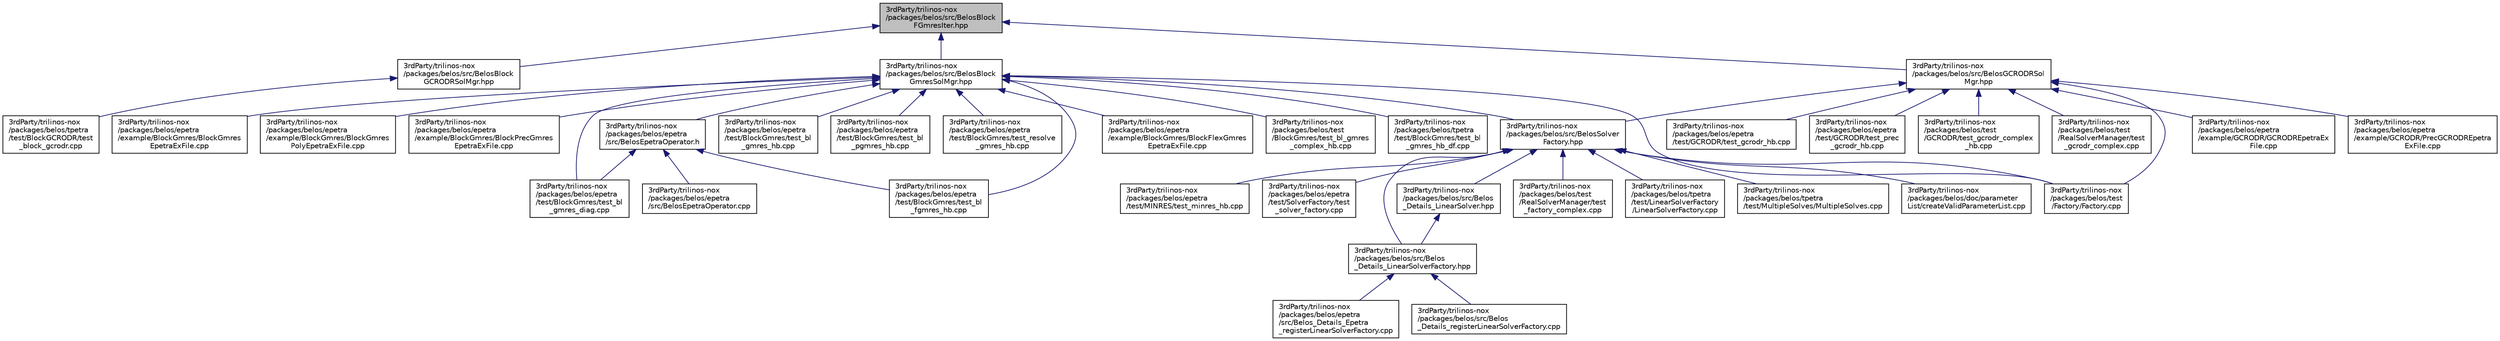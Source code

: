digraph "3rdParty/trilinos-nox/packages/belos/src/BelosBlockFGmresIter.hpp"
{
  edge [fontname="Helvetica",fontsize="10",labelfontname="Helvetica",labelfontsize="10"];
  node [fontname="Helvetica",fontsize="10",shape=record];
  Node96 [label="3rdParty/trilinos-nox\l/packages/belos/src/BelosBlock\lFGmresIter.hpp",height=0.2,width=0.4,color="black", fillcolor="grey75", style="filled", fontcolor="black"];
  Node96 -> Node97 [dir="back",color="midnightblue",fontsize="10",style="solid",fontname="Helvetica"];
  Node97 [label="3rdParty/trilinos-nox\l/packages/belos/src/BelosBlock\lGCRODRSolMgr.hpp",height=0.2,width=0.4,color="black", fillcolor="white", style="filled",URL="$dc/d53/_belos_block_g_c_r_o_d_r_sol_mgr_8hpp.html",tooltip="A solver manager for the Block GCRO-DR (Block Recycling GMRES) linear solver. "];
  Node97 -> Node98 [dir="back",color="midnightblue",fontsize="10",style="solid",fontname="Helvetica"];
  Node98 [label="3rdParty/trilinos-nox\l/packages/belos/tpetra\l/test/BlockGCRODR/test\l_block_gcrodr.cpp",height=0.2,width=0.4,color="black", fillcolor="white", style="filled",URL="$dc/d6b/test__block__gcrodr_8cpp.html"];
  Node96 -> Node99 [dir="back",color="midnightblue",fontsize="10",style="solid",fontname="Helvetica"];
  Node99 [label="3rdParty/trilinos-nox\l/packages/belos/src/BelosBlock\lGmresSolMgr.hpp",height=0.2,width=0.4,color="black", fillcolor="white", style="filled",URL="$d6/d92/_belos_block_gmres_sol_mgr_8hpp.html",tooltip="The Belos::BlockGmresSolMgr provides a solver manager for the BlockGmres linear solver. "];
  Node99 -> Node100 [dir="back",color="midnightblue",fontsize="10",style="solid",fontname="Helvetica"];
  Node100 [label="3rdParty/trilinos-nox\l/packages/belos/epetra\l/example/BlockGmres/BlockFlexGmres\lEpetraExFile.cpp",height=0.2,width=0.4,color="black", fillcolor="white", style="filled",URL="$d6/da8/_block_flex_gmres_epetra_ex_file_8cpp.html"];
  Node99 -> Node101 [dir="back",color="midnightblue",fontsize="10",style="solid",fontname="Helvetica"];
  Node101 [label="3rdParty/trilinos-nox\l/packages/belos/epetra\l/example/BlockGmres/BlockGmres\lEpetraExFile.cpp",height=0.2,width=0.4,color="black", fillcolor="white", style="filled",URL="$d9/d34/_block_gmres_epetra_ex_file_8cpp.html"];
  Node99 -> Node102 [dir="back",color="midnightblue",fontsize="10",style="solid",fontname="Helvetica"];
  Node102 [label="3rdParty/trilinos-nox\l/packages/belos/epetra\l/example/BlockGmres/BlockGmres\lPolyEpetraExFile.cpp",height=0.2,width=0.4,color="black", fillcolor="white", style="filled",URL="$dc/d56/_block_gmres_poly_epetra_ex_file_8cpp.html"];
  Node99 -> Node103 [dir="back",color="midnightblue",fontsize="10",style="solid",fontname="Helvetica"];
  Node103 [label="3rdParty/trilinos-nox\l/packages/belos/epetra\l/example/BlockGmres/BlockPrecGmres\lEpetraExFile.cpp",height=0.2,width=0.4,color="black", fillcolor="white", style="filled",URL="$d1/d03/_block_prec_gmres_epetra_ex_file_8cpp.html"];
  Node99 -> Node104 [dir="back",color="midnightblue",fontsize="10",style="solid",fontname="Helvetica"];
  Node104 [label="3rdParty/trilinos-nox\l/packages/belos/epetra\l/src/BelosEpetraOperator.h",height=0.2,width=0.4,color="black", fillcolor="white", style="filled",URL="$d7/d50/_belos_epetra_operator_8h.html",tooltip="This file provides an Epetra_Operator interface so Belos can be integrated into other codes as an abs..."];
  Node104 -> Node105 [dir="back",color="midnightblue",fontsize="10",style="solid",fontname="Helvetica"];
  Node105 [label="3rdParty/trilinos-nox\l/packages/belos/epetra\l/src/BelosEpetraOperator.cpp",height=0.2,width=0.4,color="black", fillcolor="white", style="filled",URL="$d8/d97/_belos_epetra_operator_8cpp.html",tooltip="This file provides the implementation for an Epetra_Operator interface so Belos can be integrated int..."];
  Node104 -> Node106 [dir="back",color="midnightblue",fontsize="10",style="solid",fontname="Helvetica"];
  Node106 [label="3rdParty/trilinos-nox\l/packages/belos/epetra\l/test/BlockGmres/test_bl\l_fgmres_hb.cpp",height=0.2,width=0.4,color="black", fillcolor="white", style="filled",URL="$de/d36/test__bl__fgmres__hb_8cpp.html"];
  Node104 -> Node107 [dir="back",color="midnightblue",fontsize="10",style="solid",fontname="Helvetica"];
  Node107 [label="3rdParty/trilinos-nox\l/packages/belos/epetra\l/test/BlockGmres/test_bl\l_gmres_diag.cpp",height=0.2,width=0.4,color="black", fillcolor="white", style="filled",URL="$de/dd8/test__bl__gmres__diag_8cpp.html"];
  Node99 -> Node106 [dir="back",color="midnightblue",fontsize="10",style="solid",fontname="Helvetica"];
  Node99 -> Node107 [dir="back",color="midnightblue",fontsize="10",style="solid",fontname="Helvetica"];
  Node99 -> Node108 [dir="back",color="midnightblue",fontsize="10",style="solid",fontname="Helvetica"];
  Node108 [label="3rdParty/trilinos-nox\l/packages/belos/epetra\l/test/BlockGmres/test_bl\l_gmres_hb.cpp",height=0.2,width=0.4,color="black", fillcolor="white", style="filled",URL="$d1/d3c/test__bl__gmres__hb_8cpp.html"];
  Node99 -> Node109 [dir="back",color="midnightblue",fontsize="10",style="solid",fontname="Helvetica"];
  Node109 [label="3rdParty/trilinos-nox\l/packages/belos/epetra\l/test/BlockGmres/test_bl\l_pgmres_hb.cpp",height=0.2,width=0.4,color="black", fillcolor="white", style="filled",URL="$d3/d98/test__bl__pgmres__hb_8cpp.html"];
  Node99 -> Node110 [dir="back",color="midnightblue",fontsize="10",style="solid",fontname="Helvetica"];
  Node110 [label="3rdParty/trilinos-nox\l/packages/belos/epetra\l/test/BlockGmres/test_resolve\l_gmres_hb.cpp",height=0.2,width=0.4,color="black", fillcolor="white", style="filled",URL="$dd/d05/test__resolve__gmres__hb_8cpp.html"];
  Node99 -> Node111 [dir="back",color="midnightblue",fontsize="10",style="solid",fontname="Helvetica"];
  Node111 [label="3rdParty/trilinos-nox\l/packages/belos/src/BelosSolver\lFactory.hpp",height=0.2,width=0.4,color="black", fillcolor="white", style="filled",URL="$da/d4e/_belos_solver_factory_8hpp.html"];
  Node111 -> Node112 [dir="back",color="midnightblue",fontsize="10",style="solid",fontname="Helvetica"];
  Node112 [label="3rdParty/trilinos-nox\l/packages/belos/doc/parameter\lList/createValidParameterList.cpp",height=0.2,width=0.4,color="black", fillcolor="white", style="filled",URL="$d1/db5/create_valid_parameter_list_8cpp.html"];
  Node111 -> Node113 [dir="back",color="midnightblue",fontsize="10",style="solid",fontname="Helvetica"];
  Node113 [label="3rdParty/trilinos-nox\l/packages/belos/epetra\l/test/MINRES/test_minres_hb.cpp",height=0.2,width=0.4,color="black", fillcolor="white", style="filled",URL="$d3/dfd/test__minres__hb_8cpp.html"];
  Node111 -> Node114 [dir="back",color="midnightblue",fontsize="10",style="solid",fontname="Helvetica"];
  Node114 [label="3rdParty/trilinos-nox\l/packages/belos/epetra\l/test/SolverFactory/test\l_solver_factory.cpp",height=0.2,width=0.4,color="black", fillcolor="white", style="filled",URL="$d0/d85/test__solver__factory_8cpp.html",tooltip="Test Belos::SolverFactory with Epetra. "];
  Node111 -> Node115 [dir="back",color="midnightblue",fontsize="10",style="solid",fontname="Helvetica"];
  Node115 [label="3rdParty/trilinos-nox\l/packages/belos/src/Belos\l_Details_LinearSolver.hpp",height=0.2,width=0.4,color="black", fillcolor="white", style="filled",URL="$d2/d2c/_belos___details___linear_solver_8hpp.html",tooltip="Implementation of Trilinos::Details::LinearSolver. "];
  Node115 -> Node116 [dir="back",color="midnightblue",fontsize="10",style="solid",fontname="Helvetica"];
  Node116 [label="3rdParty/trilinos-nox\l/packages/belos/src/Belos\l_Details_LinearSolverFactory.hpp",height=0.2,width=0.4,color="black", fillcolor="white", style="filled",URL="$d1/de3/_belos___details___linear_solver_factory_8hpp.html",tooltip="Implementation of Trilinos::Details::LinearSolverFactory. "];
  Node116 -> Node117 [dir="back",color="midnightblue",fontsize="10",style="solid",fontname="Helvetica"];
  Node117 [label="3rdParty/trilinos-nox\l/packages/belos/epetra\l/src/Belos_Details_Epetra\l_registerLinearSolverFactory.cpp",height=0.2,width=0.4,color="black", fillcolor="white", style="filled",URL="$d2/d3d/_belos___details___epetra__register_linear_solver_factory_8cpp.html"];
  Node116 -> Node118 [dir="back",color="midnightblue",fontsize="10",style="solid",fontname="Helvetica"];
  Node118 [label="3rdParty/trilinos-nox\l/packages/belos/src/Belos\l_Details_registerLinearSolverFactory.cpp",height=0.2,width=0.4,color="black", fillcolor="white", style="filled",URL="$d9/d9d/_belos___details__register_linear_solver_factory_8cpp.html"];
  Node111 -> Node116 [dir="back",color="midnightblue",fontsize="10",style="solid",fontname="Helvetica"];
  Node111 -> Node119 [dir="back",color="midnightblue",fontsize="10",style="solid",fontname="Helvetica"];
  Node119 [label="3rdParty/trilinos-nox\l/packages/belos/test\l/Factory/Factory.cpp",height=0.2,width=0.4,color="black", fillcolor="white", style="filled",URL="$de/d5d/3rd_party_2trilinos-nox_2packages_2belos_2test_2_factory_2_factory_8cpp.html"];
  Node111 -> Node120 [dir="back",color="midnightblue",fontsize="10",style="solid",fontname="Helvetica"];
  Node120 [label="3rdParty/trilinos-nox\l/packages/belos/test\l/RealSolverManager/test\l_factory_complex.cpp",height=0.2,width=0.4,color="black", fillcolor="white", style="filled",URL="$de/d3d/test__factory__complex_8cpp.html"];
  Node111 -> Node121 [dir="back",color="midnightblue",fontsize="10",style="solid",fontname="Helvetica"];
  Node121 [label="3rdParty/trilinos-nox\l/packages/belos/tpetra\l/test/LinearSolverFactory\l/LinearSolverFactory.cpp",height=0.2,width=0.4,color="black", fillcolor="white", style="filled",URL="$d1/d2d/_linear_solver_factory_8cpp.html"];
  Node111 -> Node122 [dir="back",color="midnightblue",fontsize="10",style="solid",fontname="Helvetica"];
  Node122 [label="3rdParty/trilinos-nox\l/packages/belos/tpetra\l/test/MultipleSolves/MultipleSolves.cpp",height=0.2,width=0.4,color="black", fillcolor="white", style="filled",URL="$db/de2/_multiple_solves_8cpp.html"];
  Node99 -> Node123 [dir="back",color="midnightblue",fontsize="10",style="solid",fontname="Helvetica"];
  Node123 [label="3rdParty/trilinos-nox\l/packages/belos/test\l/BlockGmres/test_bl_gmres\l_complex_hb.cpp",height=0.2,width=0.4,color="black", fillcolor="white", style="filled",URL="$d2/d50/test__bl__gmres__complex__hb_8cpp.html"];
  Node99 -> Node119 [dir="back",color="midnightblue",fontsize="10",style="solid",fontname="Helvetica"];
  Node99 -> Node124 [dir="back",color="midnightblue",fontsize="10",style="solid",fontname="Helvetica"];
  Node124 [label="3rdParty/trilinos-nox\l/packages/belos/tpetra\l/test/BlockGmres/test_bl\l_gmres_hb_df.cpp",height=0.2,width=0.4,color="black", fillcolor="white", style="filled",URL="$d8/d21/test__bl__gmres__hb__df_8cpp.html"];
  Node96 -> Node125 [dir="back",color="midnightblue",fontsize="10",style="solid",fontname="Helvetica"];
  Node125 [label="3rdParty/trilinos-nox\l/packages/belos/src/BelosGCRODRSol\lMgr.hpp",height=0.2,width=0.4,color="black", fillcolor="white", style="filled",URL="$d3/dd2/_belos_g_c_r_o_d_r_sol_mgr_8hpp.html",tooltip="Declaration and definition of Belos::GCRODRSolMgr, which implements the GCRODR (recycling GMRES) solv..."];
  Node125 -> Node126 [dir="back",color="midnightblue",fontsize="10",style="solid",fontname="Helvetica"];
  Node126 [label="3rdParty/trilinos-nox\l/packages/belos/epetra\l/example/GCRODR/GCRODREpetraEx\lFile.cpp",height=0.2,width=0.4,color="black", fillcolor="white", style="filled",URL="$de/db8/_g_c_r_o_d_r_epetra_ex_file_8cpp.html"];
  Node125 -> Node127 [dir="back",color="midnightblue",fontsize="10",style="solid",fontname="Helvetica"];
  Node127 [label="3rdParty/trilinos-nox\l/packages/belos/epetra\l/example/GCRODR/PrecGCRODREpetra\lExFile.cpp",height=0.2,width=0.4,color="black", fillcolor="white", style="filled",URL="$df/d74/_prec_g_c_r_o_d_r_epetra_ex_file_8cpp.html"];
  Node125 -> Node128 [dir="back",color="midnightblue",fontsize="10",style="solid",fontname="Helvetica"];
  Node128 [label="3rdParty/trilinos-nox\l/packages/belos/epetra\l/test/GCRODR/test_gcrodr_hb.cpp",height=0.2,width=0.4,color="black", fillcolor="white", style="filled",URL="$d0/d0b/test__gcrodr__hb_8cpp.html"];
  Node125 -> Node129 [dir="back",color="midnightblue",fontsize="10",style="solid",fontname="Helvetica"];
  Node129 [label="3rdParty/trilinos-nox\l/packages/belos/epetra\l/test/GCRODR/test_prec\l_gcrodr_hb.cpp",height=0.2,width=0.4,color="black", fillcolor="white", style="filled",URL="$d1/d5a/test__prec__gcrodr__hb_8cpp.html"];
  Node125 -> Node111 [dir="back",color="midnightblue",fontsize="10",style="solid",fontname="Helvetica"];
  Node125 -> Node119 [dir="back",color="midnightblue",fontsize="10",style="solid",fontname="Helvetica"];
  Node125 -> Node130 [dir="back",color="midnightblue",fontsize="10",style="solid",fontname="Helvetica"];
  Node130 [label="3rdParty/trilinos-nox\l/packages/belos/test\l/GCRODR/test_gcrodr_complex\l_hb.cpp",height=0.2,width=0.4,color="black", fillcolor="white", style="filled",URL="$d4/d8d/test__gcrodr__complex__hb_8cpp.html"];
  Node125 -> Node131 [dir="back",color="midnightblue",fontsize="10",style="solid",fontname="Helvetica"];
  Node131 [label="3rdParty/trilinos-nox\l/packages/belos/test\l/RealSolverManager/test\l_gcrodr_complex.cpp",height=0.2,width=0.4,color="black", fillcolor="white", style="filled",URL="$dd/dd3/test__gcrodr__complex_8cpp.html"];
}
